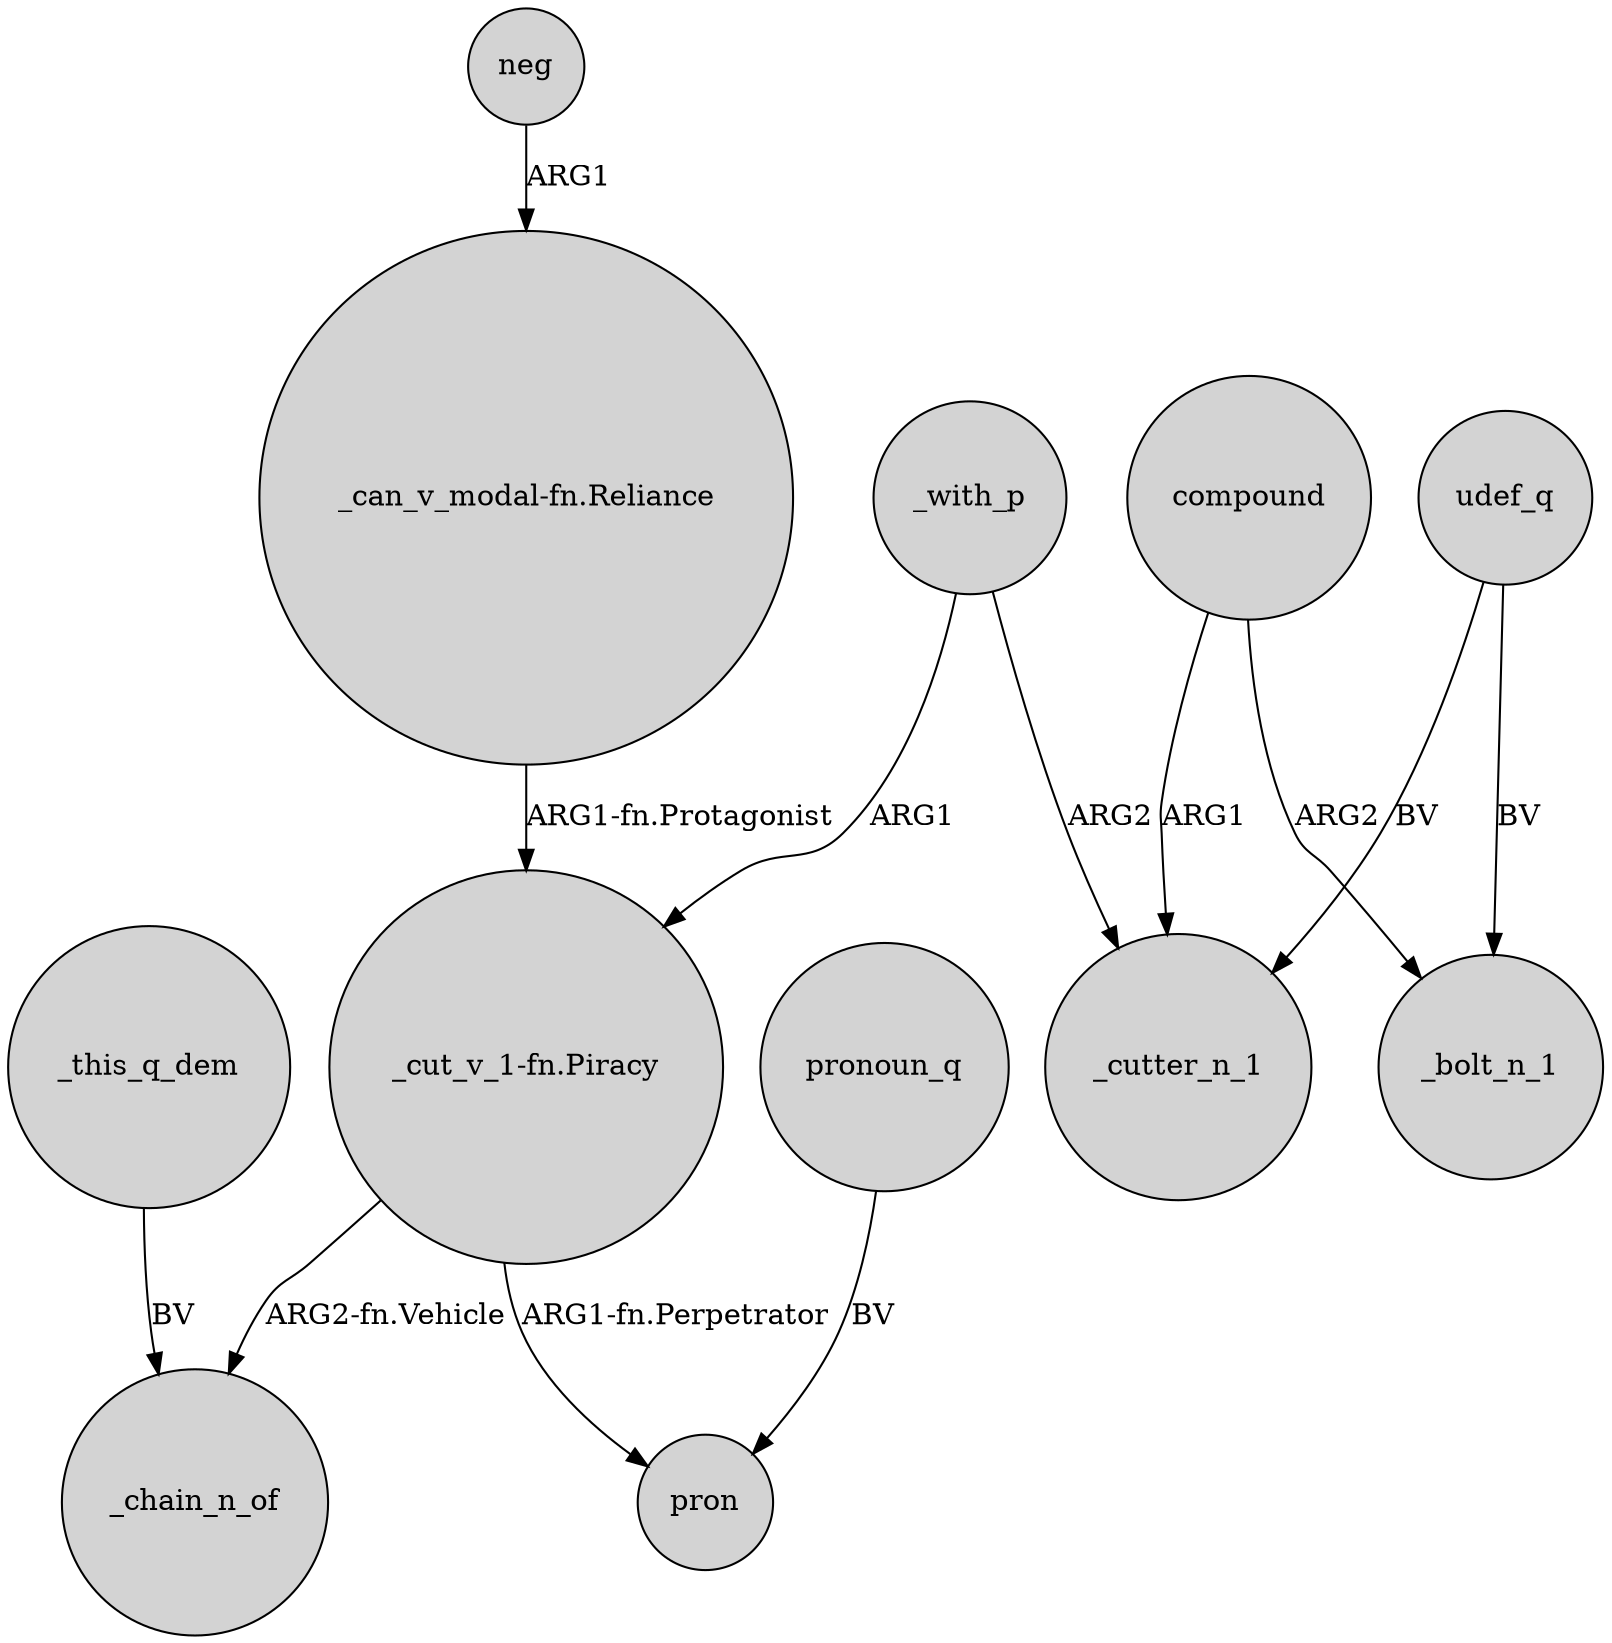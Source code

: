 digraph {
	node [shape=circle style=filled]
	"_can_v_modal-fn.Reliance" -> "_cut_v_1-fn.Piracy" [label="ARG1-fn.Protagonist"]
	"_cut_v_1-fn.Piracy" -> _chain_n_of [label="ARG2-fn.Vehicle"]
	compound -> _bolt_n_1 [label=ARG2]
	neg -> "_can_v_modal-fn.Reliance" [label=ARG1]
	udef_q -> _cutter_n_1 [label=BV]
	_this_q_dem -> _chain_n_of [label=BV]
	compound -> _cutter_n_1 [label=ARG1]
	_with_p -> _cutter_n_1 [label=ARG2]
	pronoun_q -> pron [label=BV]
	"_cut_v_1-fn.Piracy" -> pron [label="ARG1-fn.Perpetrator"]
	udef_q -> _bolt_n_1 [label=BV]
	_with_p -> "_cut_v_1-fn.Piracy" [label=ARG1]
}
